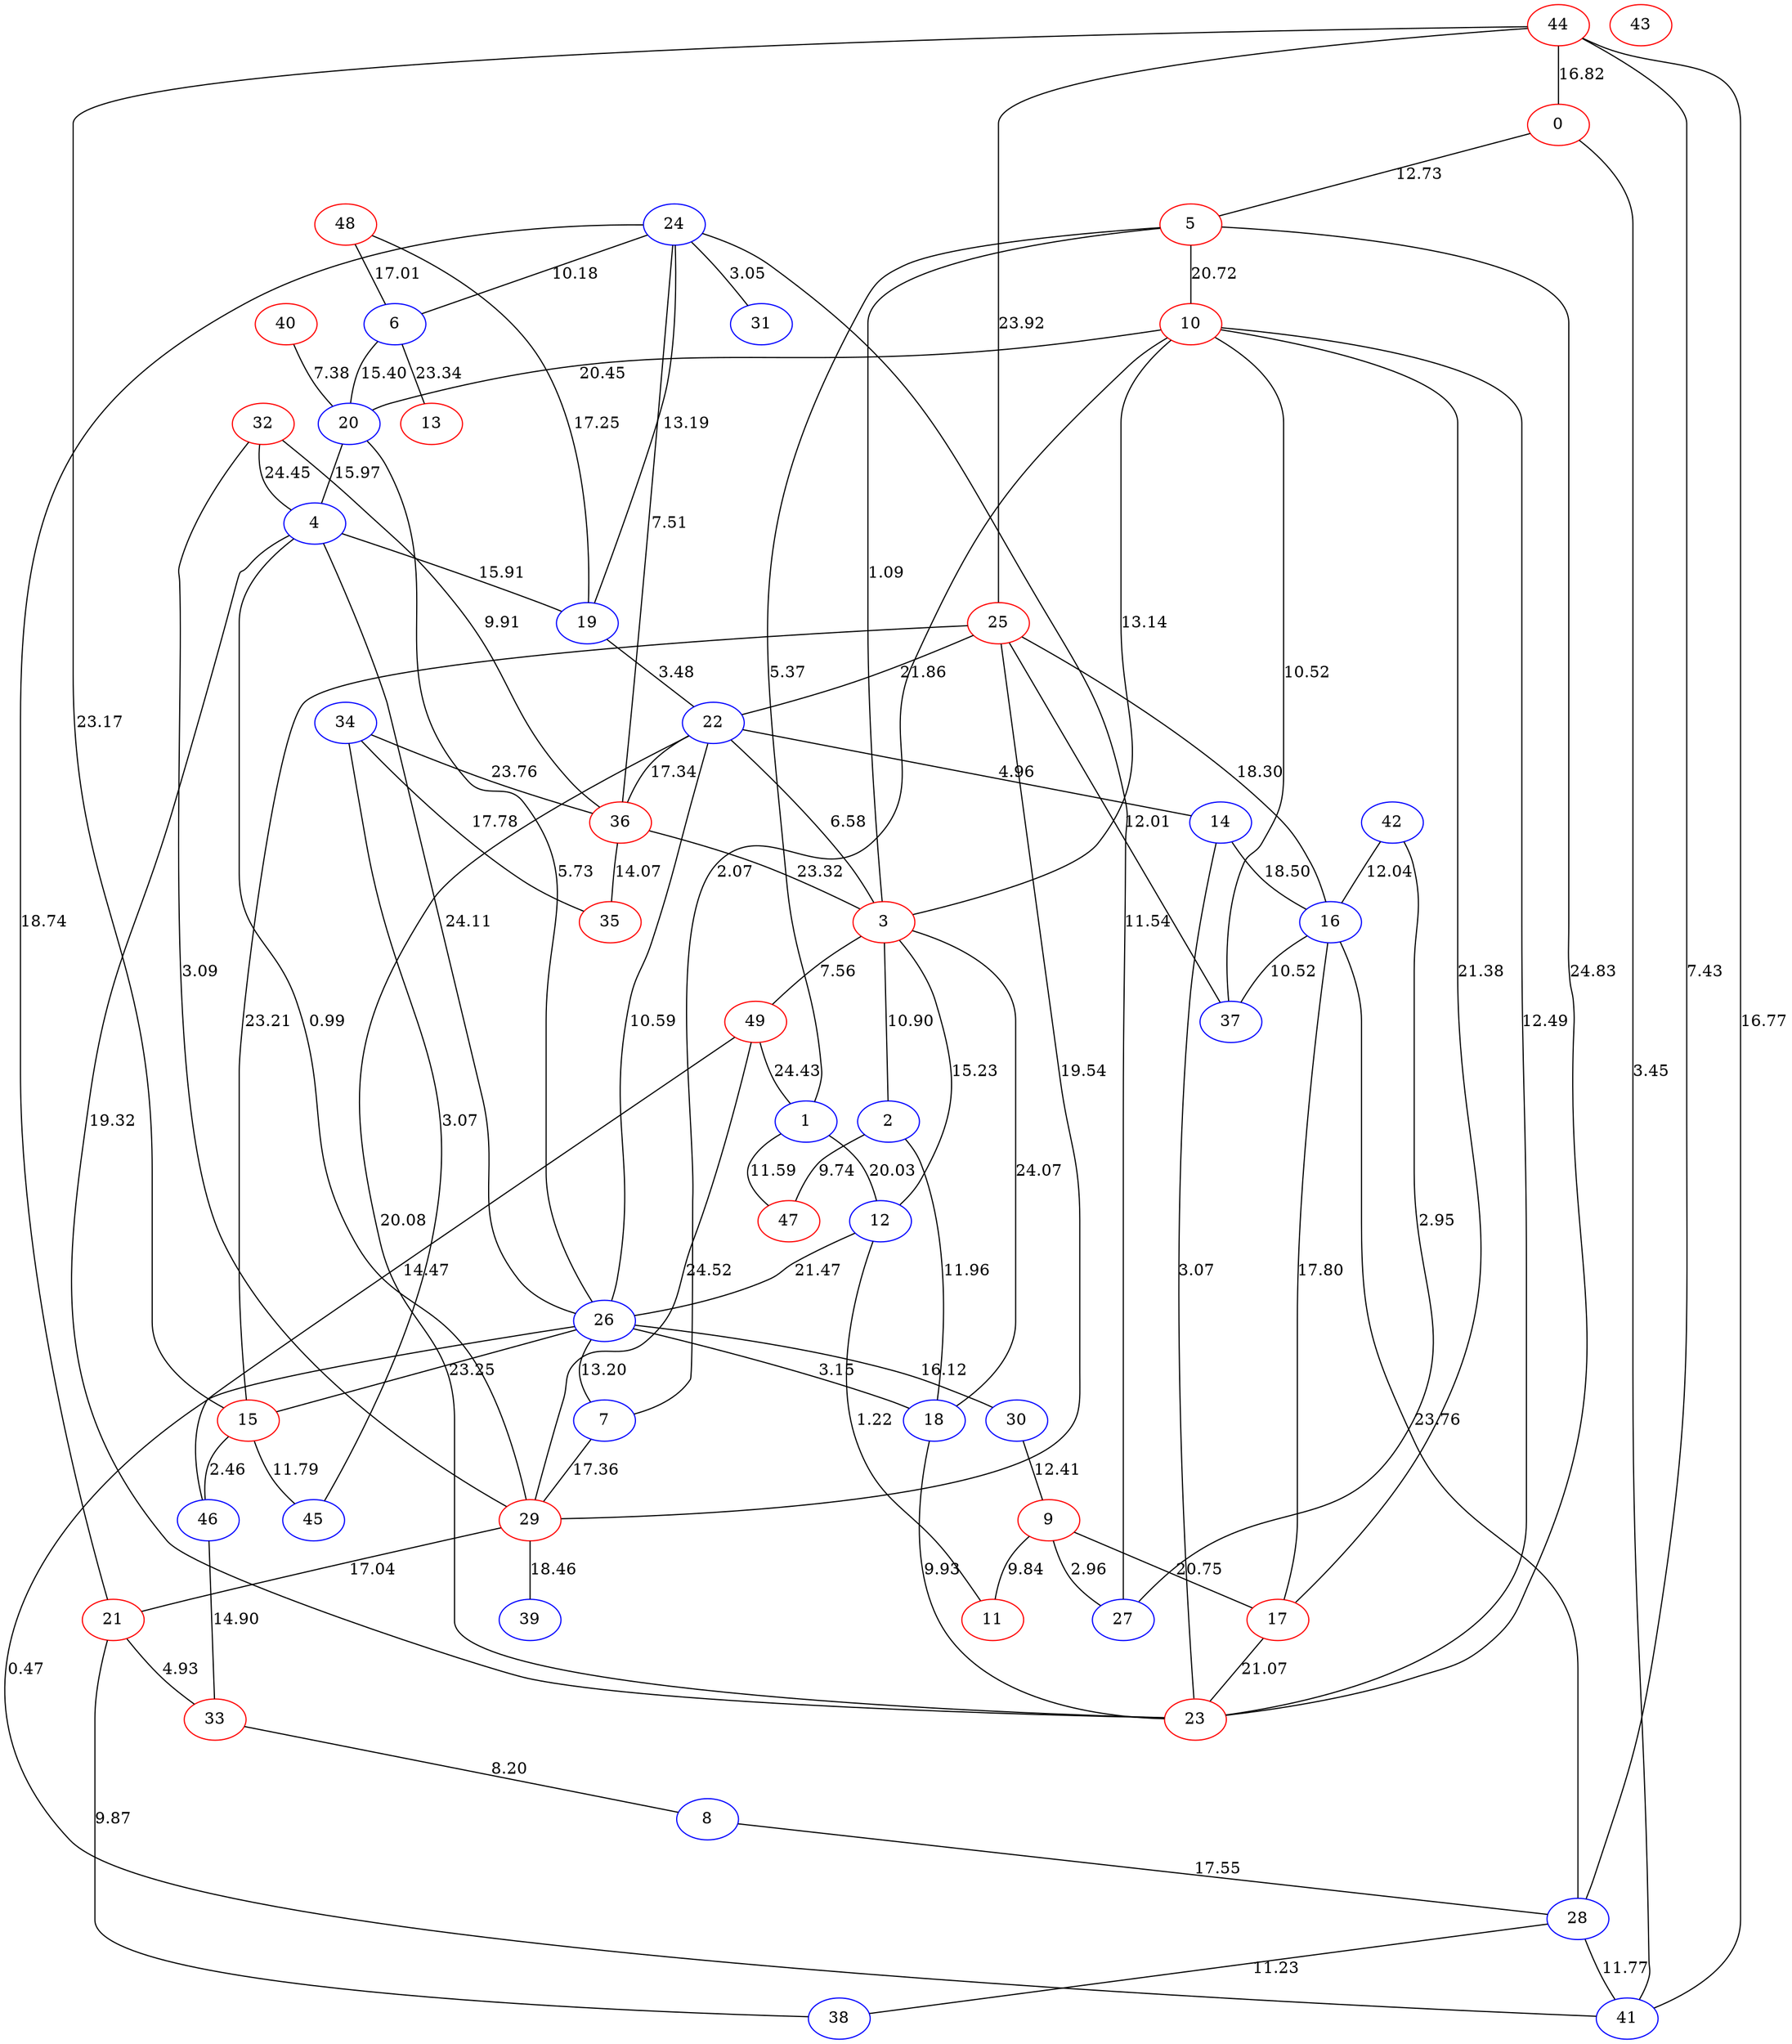 graph {
44[color=red]45[color=blue]46[color=blue]47[color=red]48[color=red]49[color=red]10[color=red]11[color=red]12[color=blue]13[color=red]14[color=blue]15[color=red]16[color=blue]17[color=red]18[color=blue]19[color=blue]0[color=red]1[color=blue]2[color=blue]3[color=red]4[color=blue]5[color=red]6[color=blue]7[color=blue]8[color=blue]9[color=red]20[color=blue]21[color=red]22[color=blue]23[color=red]24[color=blue]25[color=red]26[color=blue]27[color=blue]28[color=blue]29[color=red]30[color=blue]31[color=blue]32[color=red]33[color=red]34[color=blue]35[color=red]36[color=red]37[color=blue]38[color=blue]39[color=blue]40[color=red]41[color=blue]42[color=blue]43[color=red]2--47[label=9.74]
37--10[label=10.52]
24--36[label=7.51]
26--41[label=0.47]
7--29[label=17.36]
16--37[label=10.52]
24--31[label=3.05]
11--12[label=1.22]
26--4[label=24.11]
26--7[label=13.20]
22--3[label=6.58]
14--23[label=3.07]
22--26[label=10.59]
4--19[label=15.91]
3--10[label=13.14]
1--47[label=11.59]
25--37[label=12.01]
3--5[label=1.09]
5--23[label=24.83]
23--22[label=20.08]
3--12[label=15.23]
34--35[label=17.78]
32--29[label=3.09]
6--20[label=15.40]
49--1[label=24.43]
34--36[label=23.76]
41--44[label=16.77]
28--41[label=11.77]
16--28[label=23.76]
26--30[label=16.12]
5--1[label=5.37]
21--33[label=4.93]
9--27[label=2.96]
20--26[label=5.73]
48--19[label=17.25]
10--20[label=20.45]
22--14[label=4.96]
2--18[label=11.96]
29--21[label=17.04]
40--20[label=7.38]
32--4[label=24.45]
8--28[label=17.55]
1--12[label=20.03]
29--4[label=0.99]
36--3[label=23.32]
28--38[label=11.23]
3--49[label=7.56]
32--36[label=9.91]
17--23[label=21.07]
18--3[label=24.07]
16--17[label=17.80]
20--4[label=15.97]
9--11[label=9.84]
9--17[label=20.75]
29--39[label=18.46]
46--33[label=14.90]
44--28[label=7.43]
24--6[label=10.18]
44--25[label=23.92]
24--19[label=13.19]
18--23[label=9.93]
42--16[label=12.04]
49--46[label=14.47]
25--15[label=23.21]
10--23[label=12.49]
15--45[label=11.79]
15--44[label=23.17]
25--16[label=18.30]
15--46[label=2.46]
17--10[label=21.38]
21--38[label=9.87]
19--22[label=3.48]
33--8[label=8.20]
24--27[label=11.54]
4--23[label=19.32]
48--6[label=17.01]
44--0[label=16.82]
24--21[label=18.74]
29--49[label=24.52]
14--16[label=18.50]
26--15[label=23.25]
3--2[label=10.90]
7--10[label=2.07]
22--36[label=17.34]
26--18[label=3.15]
36--35[label=14.07]
25--22[label=21.86]
42--27[label=2.95]
0--5[label=12.73]
5--10[label=20.72]
0--41[label=3.45]
6--13[label=23.34]
12--26[label=21.47]
25--29[label=19.54]
30--9[label=12.41]
34--45[label=3.07]
}